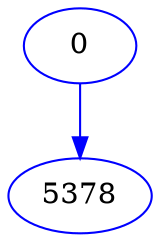 digraph g {
	node [color=black];
	edge [color=black];
	0	[color=blue];
	5378	[color=blue];
	0 -> 5378	[key=new_edge,
		color=blue];
}
